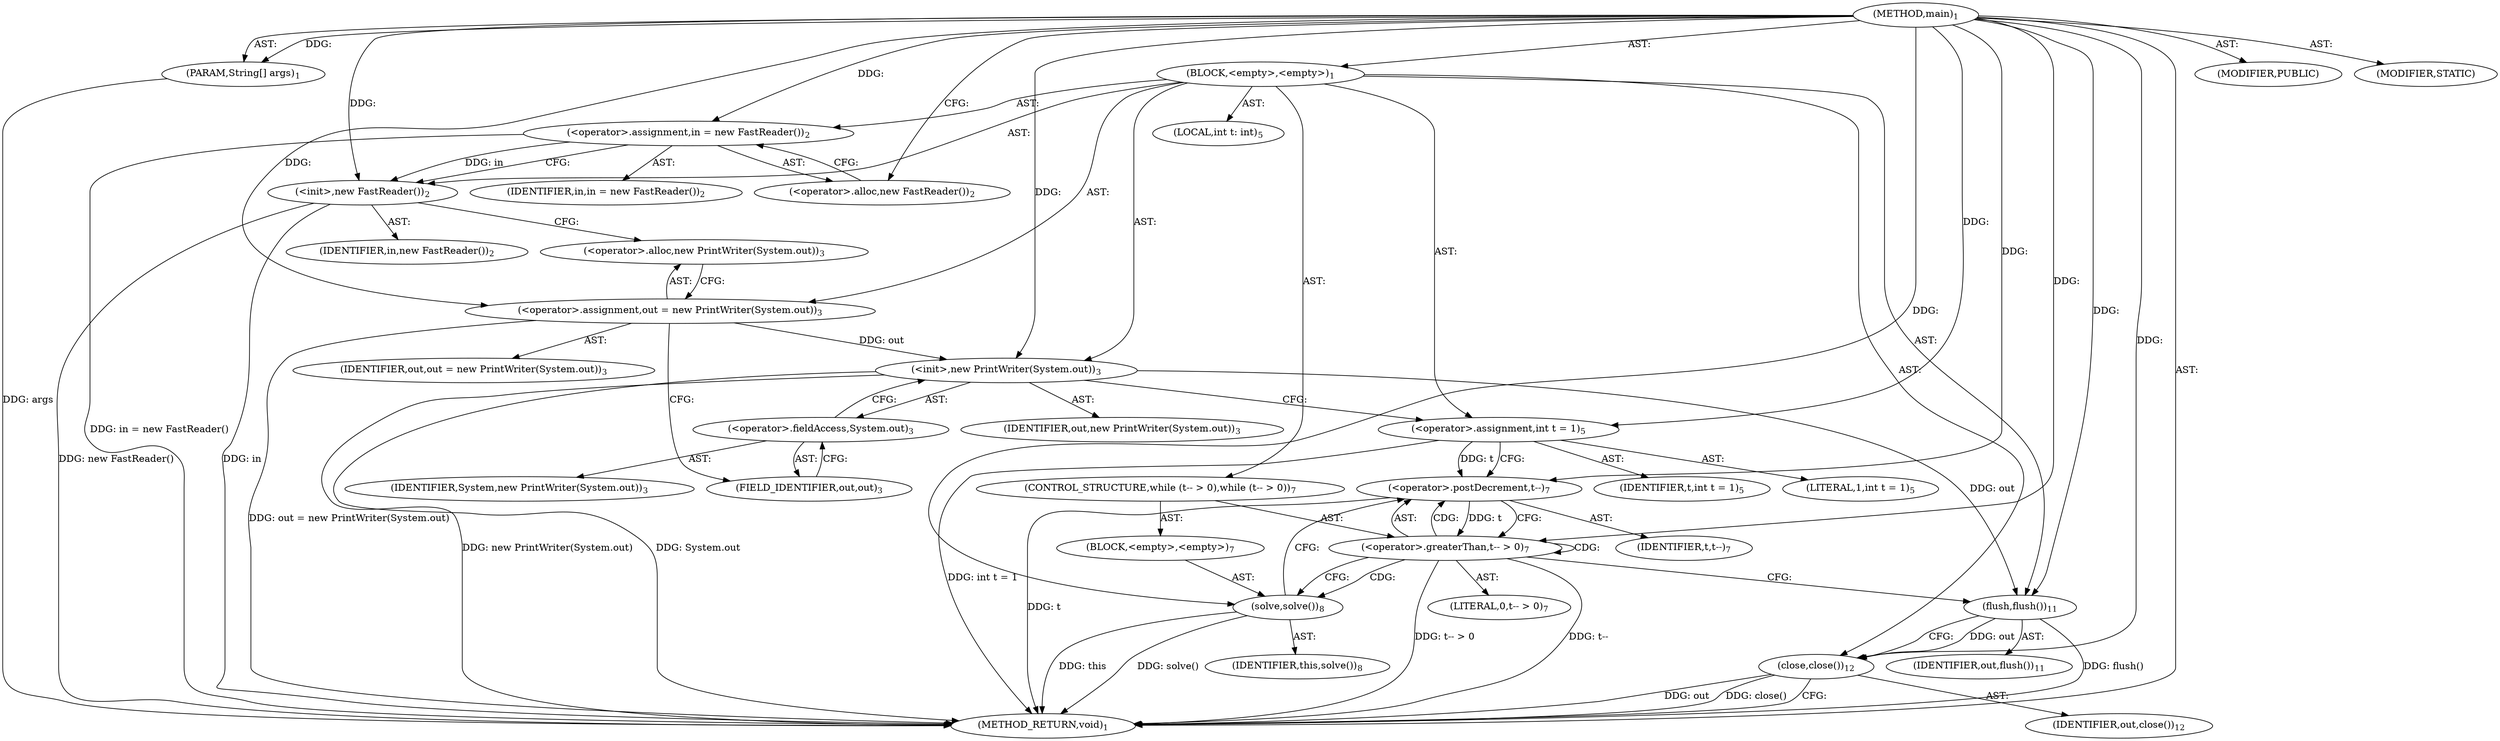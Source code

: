 digraph "main" {  
"17" [label = <(METHOD,main)<SUB>1</SUB>> ]
"18" [label = <(PARAM,String[] args)<SUB>1</SUB>> ]
"19" [label = <(BLOCK,&lt;empty&gt;,&lt;empty&gt;)<SUB>1</SUB>> ]
"20" [label = <(&lt;operator&gt;.assignment,in = new FastReader())<SUB>2</SUB>> ]
"21" [label = <(IDENTIFIER,in,in = new FastReader())<SUB>2</SUB>> ]
"22" [label = <(&lt;operator&gt;.alloc,new FastReader())<SUB>2</SUB>> ]
"23" [label = <(&lt;init&gt;,new FastReader())<SUB>2</SUB>> ]
"24" [label = <(IDENTIFIER,in,new FastReader())<SUB>2</SUB>> ]
"25" [label = <(&lt;operator&gt;.assignment,out = new PrintWriter(System.out))<SUB>3</SUB>> ]
"26" [label = <(IDENTIFIER,out,out = new PrintWriter(System.out))<SUB>3</SUB>> ]
"27" [label = <(&lt;operator&gt;.alloc,new PrintWriter(System.out))<SUB>3</SUB>> ]
"28" [label = <(&lt;init&gt;,new PrintWriter(System.out))<SUB>3</SUB>> ]
"29" [label = <(IDENTIFIER,out,new PrintWriter(System.out))<SUB>3</SUB>> ]
"30" [label = <(&lt;operator&gt;.fieldAccess,System.out)<SUB>3</SUB>> ]
"31" [label = <(IDENTIFIER,System,new PrintWriter(System.out))<SUB>3</SUB>> ]
"32" [label = <(FIELD_IDENTIFIER,out,out)<SUB>3</SUB>> ]
"33" [label = <(LOCAL,int t: int)<SUB>5</SUB>> ]
"34" [label = <(&lt;operator&gt;.assignment,int t = 1)<SUB>5</SUB>> ]
"35" [label = <(IDENTIFIER,t,int t = 1)<SUB>5</SUB>> ]
"36" [label = <(LITERAL,1,int t = 1)<SUB>5</SUB>> ]
"37" [label = <(CONTROL_STRUCTURE,while (t-- &gt; 0),while (t-- &gt; 0))<SUB>7</SUB>> ]
"38" [label = <(&lt;operator&gt;.greaterThan,t-- &gt; 0)<SUB>7</SUB>> ]
"39" [label = <(&lt;operator&gt;.postDecrement,t--)<SUB>7</SUB>> ]
"40" [label = <(IDENTIFIER,t,t--)<SUB>7</SUB>> ]
"41" [label = <(LITERAL,0,t-- &gt; 0)<SUB>7</SUB>> ]
"42" [label = <(BLOCK,&lt;empty&gt;,&lt;empty&gt;)<SUB>7</SUB>> ]
"43" [label = <(solve,solve())<SUB>8</SUB>> ]
"44" [label = <(IDENTIFIER,this,solve())<SUB>8</SUB>> ]
"45" [label = <(flush,flush())<SUB>11</SUB>> ]
"46" [label = <(IDENTIFIER,out,flush())<SUB>11</SUB>> ]
"47" [label = <(close,close())<SUB>12</SUB>> ]
"48" [label = <(IDENTIFIER,out,close())<SUB>12</SUB>> ]
"49" [label = <(MODIFIER,PUBLIC)> ]
"50" [label = <(MODIFIER,STATIC)> ]
"51" [label = <(METHOD_RETURN,void)<SUB>1</SUB>> ]
  "17" -> "18"  [ label = "AST: "] 
  "17" -> "19"  [ label = "AST: "] 
  "17" -> "49"  [ label = "AST: "] 
  "17" -> "50"  [ label = "AST: "] 
  "17" -> "51"  [ label = "AST: "] 
  "19" -> "20"  [ label = "AST: "] 
  "19" -> "23"  [ label = "AST: "] 
  "19" -> "25"  [ label = "AST: "] 
  "19" -> "28"  [ label = "AST: "] 
  "19" -> "33"  [ label = "AST: "] 
  "19" -> "34"  [ label = "AST: "] 
  "19" -> "37"  [ label = "AST: "] 
  "19" -> "45"  [ label = "AST: "] 
  "19" -> "47"  [ label = "AST: "] 
  "20" -> "21"  [ label = "AST: "] 
  "20" -> "22"  [ label = "AST: "] 
  "23" -> "24"  [ label = "AST: "] 
  "25" -> "26"  [ label = "AST: "] 
  "25" -> "27"  [ label = "AST: "] 
  "28" -> "29"  [ label = "AST: "] 
  "28" -> "30"  [ label = "AST: "] 
  "30" -> "31"  [ label = "AST: "] 
  "30" -> "32"  [ label = "AST: "] 
  "34" -> "35"  [ label = "AST: "] 
  "34" -> "36"  [ label = "AST: "] 
  "37" -> "38"  [ label = "AST: "] 
  "37" -> "42"  [ label = "AST: "] 
  "38" -> "39"  [ label = "AST: "] 
  "38" -> "41"  [ label = "AST: "] 
  "39" -> "40"  [ label = "AST: "] 
  "42" -> "43"  [ label = "AST: "] 
  "43" -> "44"  [ label = "AST: "] 
  "45" -> "46"  [ label = "AST: "] 
  "47" -> "48"  [ label = "AST: "] 
  "20" -> "23"  [ label = "CFG: "] 
  "23" -> "27"  [ label = "CFG: "] 
  "25" -> "32"  [ label = "CFG: "] 
  "28" -> "34"  [ label = "CFG: "] 
  "34" -> "39"  [ label = "CFG: "] 
  "45" -> "47"  [ label = "CFG: "] 
  "47" -> "51"  [ label = "CFG: "] 
  "22" -> "20"  [ label = "CFG: "] 
  "27" -> "25"  [ label = "CFG: "] 
  "30" -> "28"  [ label = "CFG: "] 
  "38" -> "43"  [ label = "CFG: "] 
  "38" -> "45"  [ label = "CFG: "] 
  "32" -> "30"  [ label = "CFG: "] 
  "39" -> "38"  [ label = "CFG: "] 
  "43" -> "39"  [ label = "CFG: "] 
  "17" -> "22"  [ label = "CFG: "] 
  "18" -> "51"  [ label = "DDG: args"] 
  "20" -> "51"  [ label = "DDG: in = new FastReader()"] 
  "23" -> "51"  [ label = "DDG: in"] 
  "23" -> "51"  [ label = "DDG: new FastReader()"] 
  "25" -> "51"  [ label = "DDG: out = new PrintWriter(System.out)"] 
  "28" -> "51"  [ label = "DDG: System.out"] 
  "28" -> "51"  [ label = "DDG: new PrintWriter(System.out)"] 
  "34" -> "51"  [ label = "DDG: int t = 1"] 
  "39" -> "51"  [ label = "DDG: t"] 
  "38" -> "51"  [ label = "DDG: t--"] 
  "38" -> "51"  [ label = "DDG: t-- &gt; 0"] 
  "45" -> "51"  [ label = "DDG: flush()"] 
  "47" -> "51"  [ label = "DDG: out"] 
  "47" -> "51"  [ label = "DDG: close()"] 
  "43" -> "51"  [ label = "DDG: solve()"] 
  "43" -> "51"  [ label = "DDG: this"] 
  "17" -> "18"  [ label = "DDG: "] 
  "17" -> "20"  [ label = "DDG: "] 
  "17" -> "25"  [ label = "DDG: "] 
  "17" -> "34"  [ label = "DDG: "] 
  "20" -> "23"  [ label = "DDG: in"] 
  "17" -> "23"  [ label = "DDG: "] 
  "25" -> "28"  [ label = "DDG: out"] 
  "17" -> "28"  [ label = "DDG: "] 
  "28" -> "45"  [ label = "DDG: out"] 
  "17" -> "45"  [ label = "DDG: "] 
  "45" -> "47"  [ label = "DDG: out"] 
  "17" -> "47"  [ label = "DDG: "] 
  "39" -> "38"  [ label = "DDG: t"] 
  "17" -> "38"  [ label = "DDG: "] 
  "34" -> "39"  [ label = "DDG: t"] 
  "17" -> "39"  [ label = "DDG: "] 
  "17" -> "43"  [ label = "DDG: "] 
  "38" -> "38"  [ label = "CDG: "] 
  "38" -> "39"  [ label = "CDG: "] 
  "38" -> "43"  [ label = "CDG: "] 
}
